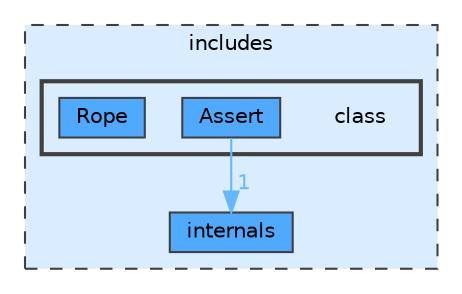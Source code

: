digraph "includes/class"
{
 // LATEX_PDF_SIZE
  bgcolor="transparent";
  edge [fontname=Helvetica,fontsize=10,labelfontname=Helvetica,labelfontsize=10];
  node [fontname=Helvetica,fontsize=10,shape=box,height=0.2,width=0.4];
  compound=true
  subgraph clusterdir_09e761304027c904456130627fd4dcf5 {
    graph [ bgcolor="#daedff", pencolor="grey25", label="includes", fontname=Helvetica,fontsize=10 style="filled,dashed", URL="dir_09e761304027c904456130627fd4dcf5.html",tooltip=""]
  dir_a9d9b9bbf15479e3064110165d860e33 [label="internals", fillcolor="#4ea9ff", color="grey25", style="filled", URL="dir_a9d9b9bbf15479e3064110165d860e33.html",tooltip=""];
  subgraph clusterdir_6b079f5d9ee168c5f829c0b23b1fe689 {
    graph [ bgcolor="#daedff", pencolor="grey25", label="", fontname=Helvetica,fontsize=10 style="filled,bold", URL="dir_6b079f5d9ee168c5f829c0b23b1fe689.html",tooltip=""]
    dir_6b079f5d9ee168c5f829c0b23b1fe689 [shape=plaintext, label="class"];
  dir_347f62bd30c87960f2b3d725a42d0336 [label="Assert", fillcolor="#4ea9ff", color="grey25", style="filled", URL="dir_347f62bd30c87960f2b3d725a42d0336.html",tooltip=""];
  dir_5faaa3adc566809cca79725636185284 [label="Rope", fillcolor="#4ea9ff", color="grey25", style="filled", URL="dir_5faaa3adc566809cca79725636185284.html",tooltip=""];
  }
  }
  dir_347f62bd30c87960f2b3d725a42d0336->dir_a9d9b9bbf15479e3064110165d860e33 [headlabel="1", labeldistance=1.5 headhref="dir_000002_000020.html" href="dir_000002_000020.html" color="steelblue1" fontcolor="steelblue1"];
}
